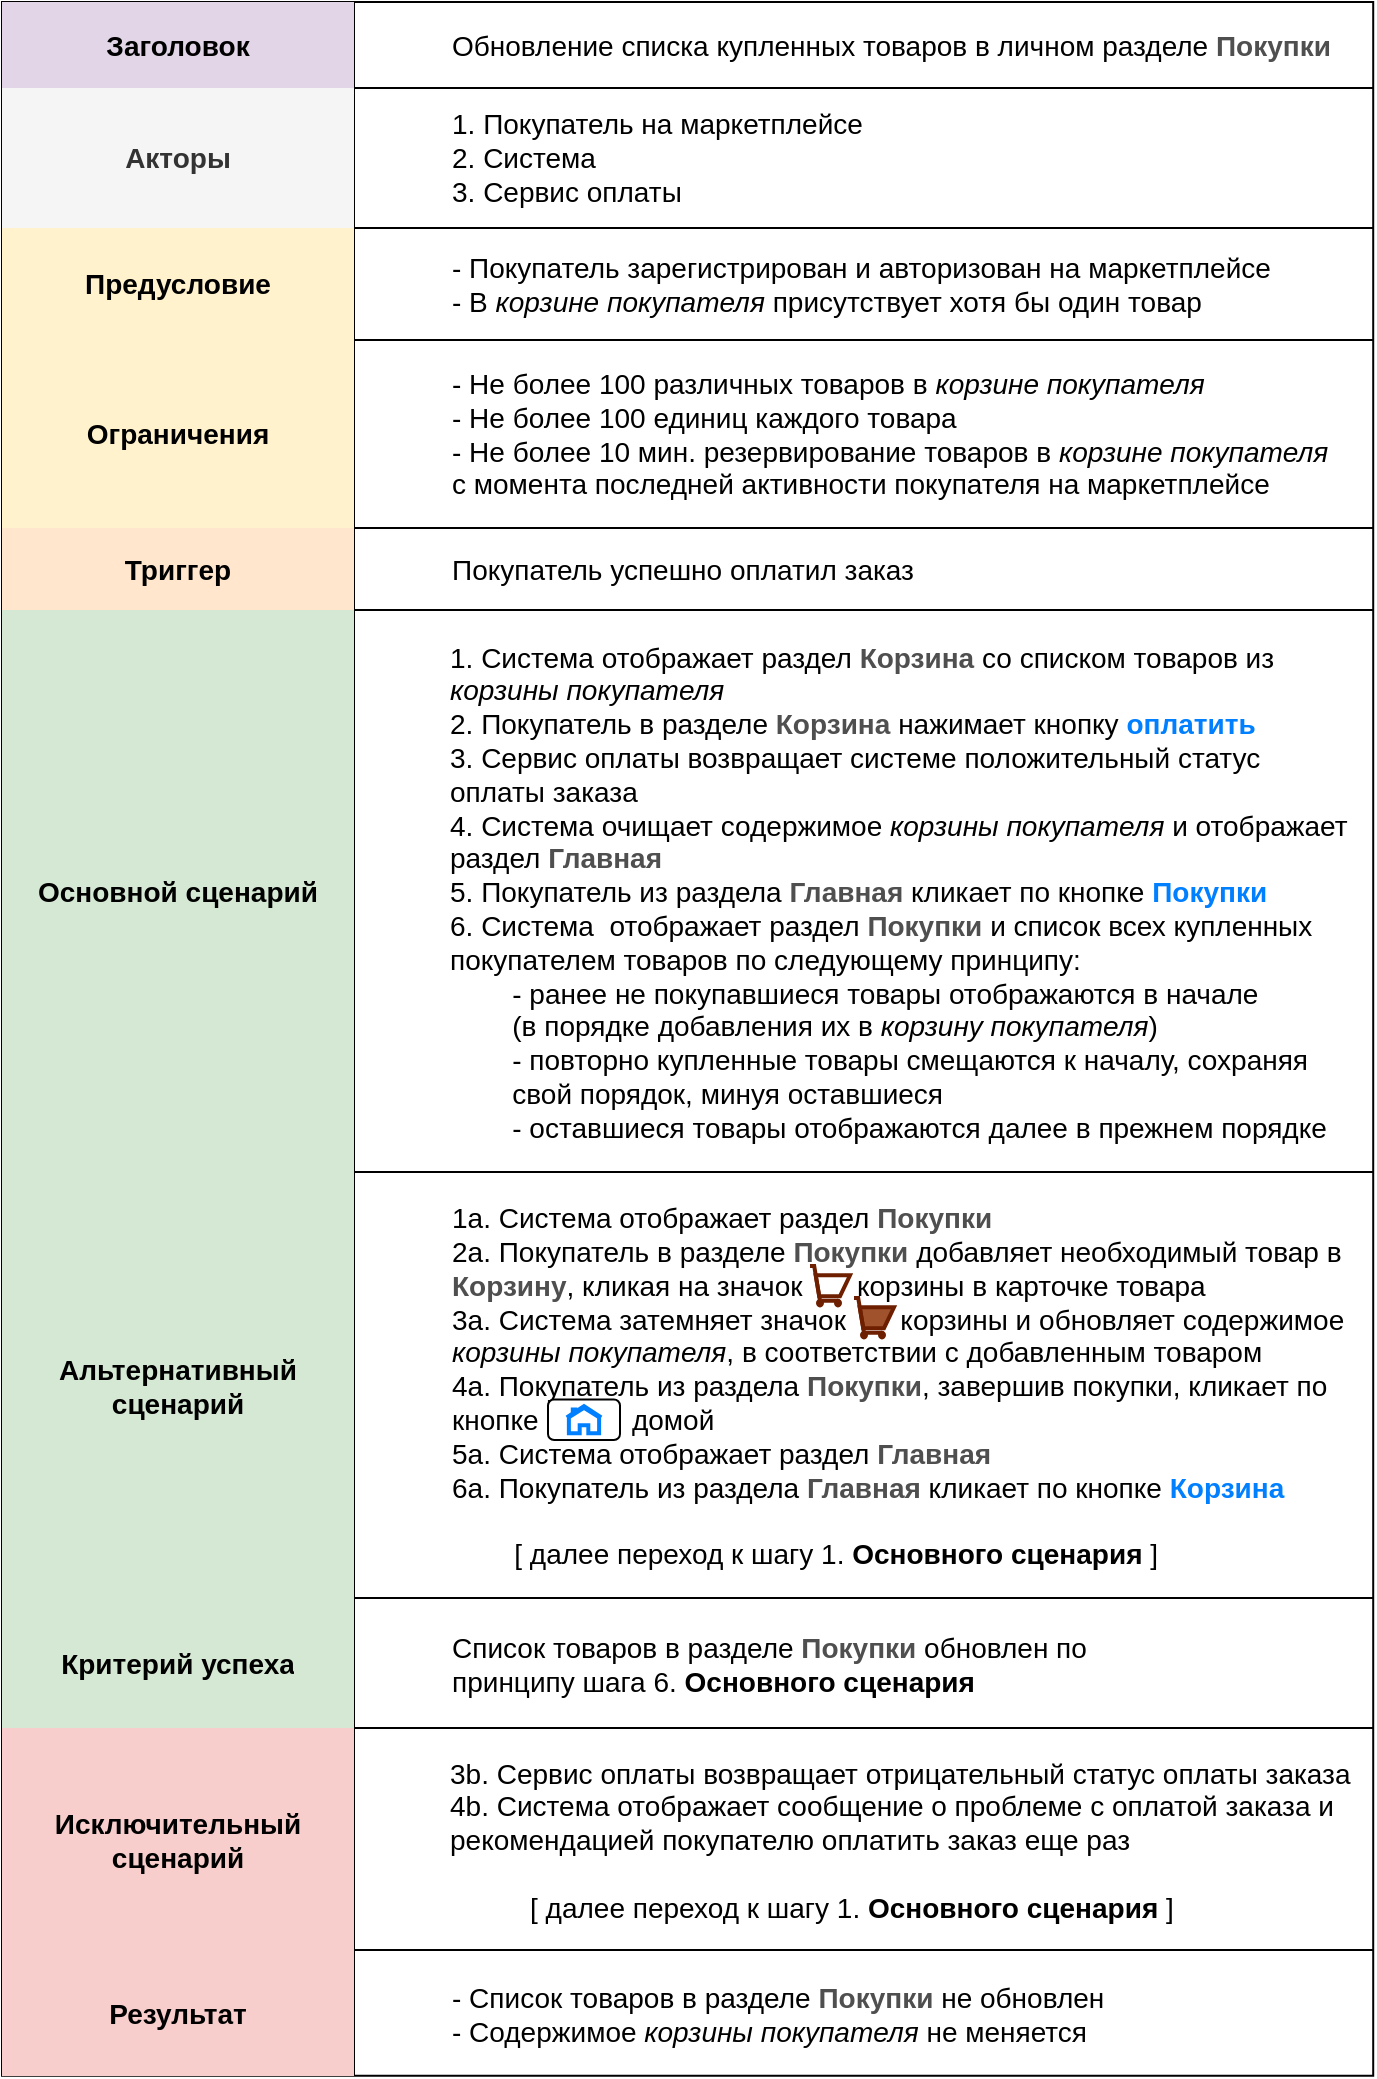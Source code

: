 <mxfile version="24.8.0">
  <diagram id="iSdH8Bf3Pxa846-qju2B" name="Шаблон">
    <mxGraphModel dx="1432" dy="951" grid="0" gridSize="10" guides="1" tooltips="1" connect="1" arrows="1" fold="1" page="1" pageScale="1" pageWidth="827" pageHeight="1169" math="0" shadow="0">
      <root>
        <mxCell id="0" />
        <mxCell id="1" parent="0" />
        <mxCell id="5DFN9uElky3kn-lGwo1o-1" value="" style="shape=table;startSize=0;container=1;collapsible=0;childLayout=tableLayout;" parent="1" vertex="1">
          <mxGeometry x="78" y="58" width="685.603" height="1036.819" as="geometry" />
        </mxCell>
        <mxCell id="5DFN9uElky3kn-lGwo1o-6" value="" style="shape=tableRow;horizontal=0;startSize=0;swimlaneHead=0;swimlaneBody=0;strokeColor=inherit;top=0;left=0;bottom=0;right=0;collapsible=0;dropTarget=0;fillColor=none;points=[[0,0.5],[1,0.5]];portConstraint=eastwest;" parent="5DFN9uElky3kn-lGwo1o-1" vertex="1">
          <mxGeometry width="685.603" height="43" as="geometry" />
        </mxCell>
        <mxCell id="5DFN9uElky3kn-lGwo1o-7" value="&lt;b&gt;&lt;font style=&quot;font-size: 14px;&quot;&gt;Заголовок&lt;/font&gt;&lt;/b&gt;" style="shape=partialRectangle;html=1;whiteSpace=wrap;connectable=0;strokeColor=#9673a6;overflow=hidden;fillColor=#e1d5e7;top=0;left=0;bottom=0;right=0;pointerEvents=1;perimeterSpacing=1;" parent="5DFN9uElky3kn-lGwo1o-6" vertex="1">
          <mxGeometry width="176" height="43" as="geometry">
            <mxRectangle width="176" height="43" as="alternateBounds" />
          </mxGeometry>
        </mxCell>
        <mxCell id="5DFN9uElky3kn-lGwo1o-9" value="&lt;blockquote style=&quot;margin: 0 0 0 40px; border: none; padding: 0px;&quot;&gt;&lt;font style=&quot;font-size: 14px;&quot;&gt;Обновление списка купленных товаров в личном разделе&amp;nbsp;&lt;b&gt;&lt;font style=&quot;font-size: 14px;&quot; color=&quot;#4f4f4f&quot;&gt;Покупки&lt;/font&gt;&lt;/b&gt;&lt;/font&gt;&lt;/blockquote&gt;" style="shape=partialRectangle;html=1;whiteSpace=wrap;connectable=0;strokeColor=inherit;overflow=hidden;fillColor=none;top=0;left=0;bottom=0;right=0;pointerEvents=1;spacingLeft=7;spacingRight=7;align=left;" parent="5DFN9uElky3kn-lGwo1o-6" vertex="1">
          <mxGeometry x="176" width="510" height="43" as="geometry">
            <mxRectangle width="510" height="43" as="alternateBounds" />
          </mxGeometry>
        </mxCell>
        <mxCell id="5DFN9uElky3kn-lGwo1o-10" value="" style="shape=tableRow;horizontal=0;startSize=0;swimlaneHead=0;swimlaneBody=0;strokeColor=inherit;top=0;left=0;bottom=0;right=0;collapsible=0;dropTarget=0;fillColor=none;points=[[0,0.5],[1,0.5]];portConstraint=eastwest;" parent="5DFN9uElky3kn-lGwo1o-1" vertex="1">
          <mxGeometry y="43" width="685.603" height="70" as="geometry" />
        </mxCell>
        <mxCell id="5DFN9uElky3kn-lGwo1o-11" value="&lt;b&gt;&lt;font style=&quot;font-size: 14px;&quot;&gt;Акторы&lt;/font&gt;&lt;/b&gt;" style="shape=partialRectangle;html=1;whiteSpace=wrap;connectable=0;overflow=hidden;top=0;left=0;bottom=0;right=0;pointerEvents=1;fillColor=#f5f5f5;fontColor=#333333;strokeColor=#666666;" parent="5DFN9uElky3kn-lGwo1o-10" vertex="1">
          <mxGeometry width="176" height="70" as="geometry">
            <mxRectangle width="176" height="70" as="alternateBounds" />
          </mxGeometry>
        </mxCell>
        <mxCell id="5DFN9uElky3kn-lGwo1o-13" value="&lt;blockquote style=&quot;margin: 0 0 0 40px; border: none; padding: 0px;&quot;&gt;&lt;span style=&quot;background-color: initial; font-size: 14px;&quot;&gt;1. Покупатель на маркетплейсе&lt;br&gt;&lt;/span&gt;&lt;span style=&quot;background-color: initial; font-size: 14px;&quot;&gt;2. Система&lt;br&gt;&lt;/span&gt;&lt;span style=&quot;background-color: initial; font-size: 14px;&quot;&gt;3. Сервис оплаты&lt;/span&gt;&lt;/blockquote&gt;" style="shape=partialRectangle;html=1;whiteSpace=wrap;connectable=0;strokeColor=inherit;overflow=hidden;fillColor=none;top=0;left=0;bottom=0;right=0;pointerEvents=1;spacingLeft=7;spacingRight=7;align=left;" parent="5DFN9uElky3kn-lGwo1o-10" vertex="1">
          <mxGeometry x="176" width="510" height="70" as="geometry">
            <mxRectangle width="510" height="70" as="alternateBounds" />
          </mxGeometry>
        </mxCell>
        <mxCell id="5DFN9uElky3kn-lGwo1o-14" value="" style="shape=tableRow;horizontal=0;startSize=0;swimlaneHead=0;swimlaneBody=0;strokeColor=inherit;top=0;left=0;bottom=0;right=0;collapsible=0;dropTarget=0;fillColor=none;points=[[0,0.5],[1,0.5]];portConstraint=eastwest;" parent="5DFN9uElky3kn-lGwo1o-1" vertex="1">
          <mxGeometry y="113" width="685.603" height="56" as="geometry" />
        </mxCell>
        <mxCell id="5DFN9uElky3kn-lGwo1o-15" value="&lt;b&gt;&lt;font style=&quot;font-size: 14px;&quot;&gt;Предусловие&lt;/font&gt;&lt;/b&gt;" style="shape=partialRectangle;html=1;whiteSpace=wrap;connectable=0;strokeColor=#d6b656;overflow=hidden;fillColor=#fff2cc;top=0;left=0;bottom=0;right=0;pointerEvents=1;" parent="5DFN9uElky3kn-lGwo1o-14" vertex="1">
          <mxGeometry width="176" height="56" as="geometry">
            <mxRectangle width="176" height="56" as="alternateBounds" />
          </mxGeometry>
        </mxCell>
        <mxCell id="5DFN9uElky3kn-lGwo1o-17" value="&lt;blockquote style=&quot;margin: 0 0 0 40px; border: none; padding: 0px;&quot;&gt;&lt;span style=&quot;background-color: initial; font-size: 14px;&quot;&gt;- Покупатель зарегистрирован и авторизован на маркетплейсе&lt;br&gt;&lt;/span&gt;&lt;span style=&quot;background-color: initial; font-size: 14px;&quot;&gt;- В &lt;i&gt;корзине п&lt;/i&gt;&lt;/span&gt;&lt;span style=&quot;background-color: initial; font-size: 14px;&quot;&gt;&lt;i&gt;окупателя&lt;/i&gt;&amp;nbsp;присутствует хотя бы один товар&lt;/span&gt;&lt;/blockquote&gt;" style="shape=partialRectangle;html=1;whiteSpace=wrap;connectable=0;strokeColor=inherit;overflow=hidden;fillColor=none;top=0;left=0;bottom=0;right=0;pointerEvents=1;spacingLeft=7;spacingRight=7;align=left;" parent="5DFN9uElky3kn-lGwo1o-14" vertex="1">
          <mxGeometry x="176" width="510" height="56" as="geometry">
            <mxRectangle width="510" height="56" as="alternateBounds" />
          </mxGeometry>
        </mxCell>
        <mxCell id="5DFN9uElky3kn-lGwo1o-18" value="" style="shape=tableRow;horizontal=0;startSize=0;swimlaneHead=0;swimlaneBody=0;strokeColor=inherit;top=0;left=0;bottom=0;right=0;collapsible=0;dropTarget=0;fillColor=none;points=[[0,0.5],[1,0.5]];portConstraint=eastwest;" parent="5DFN9uElky3kn-lGwo1o-1" vertex="1">
          <mxGeometry y="169" width="685.603" height="94" as="geometry" />
        </mxCell>
        <mxCell id="5DFN9uElky3kn-lGwo1o-19" value="&lt;b&gt;&lt;font style=&quot;font-size: 14px;&quot;&gt;Ограничения&lt;/font&gt;&lt;/b&gt;" style="shape=partialRectangle;html=1;whiteSpace=wrap;connectable=0;strokeColor=#d6b656;overflow=hidden;fillColor=#fff2cc;top=0;left=0;bottom=0;right=0;pointerEvents=1;perimeterSpacing=1;" parent="5DFN9uElky3kn-lGwo1o-18" vertex="1">
          <mxGeometry width="176" height="94" as="geometry">
            <mxRectangle width="176" height="94" as="alternateBounds" />
          </mxGeometry>
        </mxCell>
        <mxCell id="5DFN9uElky3kn-lGwo1o-21" value="&lt;blockquote style=&quot;margin: 0 0 0 40px; border: none; padding: 0px;&quot;&gt;&lt;span style=&quot;background-color: initial; font-size: 14px;&quot;&gt;- Не более 100 различных товаров в &lt;i&gt;корзине покупателя&lt;/i&gt;&lt;/span&gt;&lt;b style=&quot;background-color: initial; font-size: 14px;&quot;&gt;&lt;font color=&quot;#4f4f4f&quot;&gt;&lt;br&gt;&lt;/font&gt;&lt;/b&gt;&lt;span style=&quot;font-size: 14px; background-color: initial;&quot;&gt;- Не более 100 единиц каждого товара&lt;/span&gt;&lt;/blockquote&gt;&lt;blockquote style=&quot;margin: 0 0 0 40px; border: none; padding: 0px;&quot;&gt;&lt;span style=&quot;font-size: 14px; background-color: initial;&quot;&gt;- Не более 10 мин. резервирование товаров в &lt;i&gt;корзине покупателя&lt;/i&gt;&lt;/span&gt;&lt;/blockquote&gt;&lt;blockquote style=&quot;margin: 0 0 0 40px; border: none; padding: 0px;&quot;&gt;&lt;span style=&quot;font-size: 14px; background-color: initial;&quot;&gt;&lt;i&gt;&lt;/i&gt;с&amp;nbsp;&lt;/span&gt;&lt;span style=&quot;background-color: initial; font-size: 14px;&quot;&gt;момента последней активности покупателя на маркетплейсе&amp;nbsp;&lt;/span&gt;&lt;/blockquote&gt;" style="shape=partialRectangle;html=1;whiteSpace=wrap;connectable=0;strokeColor=inherit;overflow=hidden;fillColor=none;top=0;left=0;bottom=0;right=0;pointerEvents=1;spacingLeft=7;spacingRight=7;align=left;" parent="5DFN9uElky3kn-lGwo1o-18" vertex="1">
          <mxGeometry x="176" width="510" height="94" as="geometry">
            <mxRectangle width="510" height="94" as="alternateBounds" />
          </mxGeometry>
        </mxCell>
        <mxCell id="5DFN9uElky3kn-lGwo1o-22" value="" style="shape=tableRow;horizontal=0;startSize=0;swimlaneHead=0;swimlaneBody=0;strokeColor=inherit;top=0;left=0;bottom=0;right=0;collapsible=0;dropTarget=0;fillColor=none;points=[[0,0.5],[1,0.5]];portConstraint=eastwest;" parent="5DFN9uElky3kn-lGwo1o-1" vertex="1">
          <mxGeometry y="263" width="685.603" height="41" as="geometry" />
        </mxCell>
        <mxCell id="5DFN9uElky3kn-lGwo1o-23" value="&lt;b&gt;&lt;font style=&quot;font-size: 14px;&quot;&gt;Триггер&lt;/font&gt;&lt;/b&gt;" style="shape=partialRectangle;html=1;whiteSpace=wrap;connectable=0;strokeColor=#d79b00;overflow=hidden;fillColor=#ffe6cc;top=0;left=0;bottom=0;right=0;pointerEvents=1;" parent="5DFN9uElky3kn-lGwo1o-22" vertex="1">
          <mxGeometry width="176" height="41" as="geometry">
            <mxRectangle width="176" height="41" as="alternateBounds" />
          </mxGeometry>
        </mxCell>
        <mxCell id="5DFN9uElky3kn-lGwo1o-25" value="&lt;blockquote style=&quot;margin: 0 0 0 40px; border: none; padding: 0px;&quot;&gt;&lt;font style=&quot;font-size: 14px;&quot;&gt;Покупатель успешно оплатил заказ&lt;/font&gt;&lt;/blockquote&gt;" style="shape=partialRectangle;html=1;whiteSpace=wrap;connectable=0;strokeColor=inherit;overflow=hidden;fillColor=none;top=0;left=0;bottom=0;right=0;pointerEvents=1;spacingLeft=7;spacingRight=7;align=left;" parent="5DFN9uElky3kn-lGwo1o-22" vertex="1">
          <mxGeometry x="176" width="510" height="41" as="geometry">
            <mxRectangle width="510" height="41" as="alternateBounds" />
          </mxGeometry>
        </mxCell>
        <mxCell id="5DFN9uElky3kn-lGwo1o-26" value="" style="shape=tableRow;horizontal=0;startSize=0;swimlaneHead=0;swimlaneBody=0;strokeColor=inherit;top=0;left=0;bottom=0;right=0;collapsible=0;dropTarget=0;fillColor=none;points=[[0,0.5],[1,0.5]];portConstraint=eastwest;" parent="5DFN9uElky3kn-lGwo1o-1" vertex="1">
          <mxGeometry y="304" width="685.603" height="281" as="geometry" />
        </mxCell>
        <mxCell id="5DFN9uElky3kn-lGwo1o-27" value="&lt;b&gt;&lt;font style=&quot;font-size: 14px;&quot;&gt;Основной сценарий&lt;/font&gt;&lt;/b&gt;" style="shape=partialRectangle;html=1;whiteSpace=wrap;connectable=0;strokeColor=#82b366;overflow=hidden;fillColor=#d5e8d4;top=0;left=0;bottom=0;right=0;pointerEvents=1;perimeterSpacing=1;" parent="5DFN9uElky3kn-lGwo1o-26" vertex="1">
          <mxGeometry width="176" height="281" as="geometry">
            <mxRectangle width="176" height="281" as="alternateBounds" />
          </mxGeometry>
        </mxCell>
        <mxCell id="5DFN9uElky3kn-lGwo1o-29" value="&lt;blockquote style=&quot;margin: 0 0 0 40px; border: none; padding: 0px;&quot;&gt;&lt;div style=&quot;text-align: left;&quot;&gt;&lt;span style=&quot;background-color: initial; font-size: 14px;&quot;&gt;1. Система отображает раздел&amp;nbsp;&lt;/span&gt;&lt;span style=&quot;background-color: initial; font-size: 14px;&quot;&gt;&lt;b style=&quot;color: rgb(79, 79, 79);&quot;&gt;Корзина&lt;/b&gt;&amp;nbsp;со списком товаров из &lt;i&gt;корзины покупателя&lt;/i&gt;&lt;/span&gt;&lt;/div&gt;&lt;span style=&quot;font-size: 14px; background-color: initial;&quot;&gt;&lt;div style=&quot;text-align: left;&quot;&gt;&lt;span style=&quot;background-color: initial;&quot;&gt;2. Покупатель в&amp;nbsp;&lt;span style=&quot;background-color: initial;&quot;&gt;разделе&amp;nbsp;&lt;/span&gt;&lt;b style=&quot;background-color: initial;&quot;&gt;&lt;font color=&quot;#4f4f4f&quot;&gt;Корзина&amp;nbsp;&lt;/font&gt;&lt;/b&gt;нажимает кнопку &lt;/span&gt;&lt;font style=&quot;background-color: initial;&quot; color=&quot;#007fff&quot;&gt;&lt;b&gt;оплатить&lt;/b&gt;&lt;/font&gt;&lt;/div&gt;&lt;/span&gt;&lt;span style=&quot;background-color: initial; font-size: 14px;&quot;&gt;&lt;div style=&quot;text-align: left;&quot;&gt;&lt;span style=&quot;background-color: initial;&quot;&gt;3. Сервис оплаты возвращает системе положительный статус оплаты заказа&lt;/span&gt;&lt;/div&gt;&lt;/span&gt;&lt;span style=&quot;background-color: initial; font-size: 14px;&quot;&gt;&lt;div style=&quot;text-align: left;&quot;&gt;&lt;span style=&quot;background-color: initial;&quot;&gt;4. Система очищает содержимое &lt;i&gt;корзины покупателя&lt;/i&gt; и отображает раздел&amp;nbsp;&lt;/span&gt;&lt;b style=&quot;background-color: initial;&quot;&gt;&lt;font color=&quot;#4f4f4f&quot;&gt;Главная&lt;/font&gt;&lt;/b&gt;&lt;/div&gt;&lt;div style=&quot;text-align: left;&quot;&gt;&lt;span style=&quot;background-color: initial;&quot;&gt;5. Покупатель из раздела&amp;nbsp;&lt;/span&gt;&lt;font style=&quot;background-color: initial; font-weight: bold;&quot; color=&quot;#4f4f4f&quot;&gt;Главная&amp;nbsp;&lt;/font&gt;&lt;span style=&quot;background-color: initial;&quot;&gt;кликает по кнопке&amp;nbsp;&lt;/span&gt;&lt;b style=&quot;background-color: initial;&quot;&gt;&lt;font color=&quot;#007fff&quot;&gt;Покупки&amp;nbsp;&lt;/font&gt;&lt;/b&gt;&lt;/div&gt;&lt;/span&gt;&lt;span style=&quot;font-size: 14px; background-color: initial;&quot;&gt;&lt;div style=&quot;text-align: left;&quot;&gt;&lt;span style=&quot;background-color: initial;&quot;&gt;6. Система&amp;nbsp; отображает раздел&amp;nbsp;&lt;b&gt;&lt;font color=&quot;#4f4f4f&quot;&gt;Покупки&amp;nbsp;&lt;/font&gt;&lt;/b&gt;и список всех купленных покупателем товаров по следующему принципу:&lt;/span&gt;&lt;span style=&quot;background-color: initial;&quot;&gt;&amp;nbsp;&lt;/span&gt;&lt;/div&gt;&lt;/span&gt;&lt;/blockquote&gt;&lt;blockquote style=&quot;margin: 0 0 0 40px; border: none; padding: 0px;&quot;&gt;&lt;div style=&quot;text-align: left;&quot;&gt;&lt;span style=&quot;background-color: initial; font-size: 14px;&quot;&gt;&lt;span style=&quot;white-space: pre;&quot;&gt;&#x9;&lt;/span&gt;- ранее не покупавшиеся товары отображаются в начале&lt;/span&gt;&lt;/div&gt;&lt;span style=&quot;background-color: initial; font-size: 14px;&quot;&gt;&lt;div style=&quot;text-align: left;&quot;&gt;&lt;span style=&quot;background-color: initial;&quot;&gt;&lt;span style=&quot;white-space: pre;&quot;&gt;&#x9;&lt;/span&gt;(в порядке добавления их в &lt;i&gt;корзину покупателя&lt;/i&gt;&lt;/span&gt;&lt;span style=&quot;background-color: initial;&quot;&gt;)&lt;/span&gt;&lt;span style=&quot;background-color: initial;&quot;&gt;&amp;nbsp;&lt;/span&gt;&lt;/div&gt;&lt;/span&gt;&lt;span style=&quot;background-color: initial; font-size: 14px;&quot;&gt;&lt;div style=&quot;text-align: left;&quot;&gt;&lt;span style=&quot;background-color: initial;&quot;&gt;&lt;span style=&quot;white-space: pre;&quot;&gt;&#x9;&lt;/span&gt;- повторно купленные товары смещаются к началу, сохраняя &lt;span style=&quot;white-space: pre;&quot;&gt;&#x9;&lt;/span&gt;свой порядок, минуя оставшиеся&lt;/span&gt;&lt;/div&gt;&lt;/span&gt;&lt;span style=&quot;background-color: initial; font-size: 14px;&quot;&gt;&lt;div style=&quot;text-align: left;&quot;&gt;&lt;span style=&quot;background-color: initial;&quot;&gt;&lt;span style=&quot;white-space: pre;&quot;&gt;&#x9;&lt;/span&gt;- оставшиеся товары отображаются далее в прежнем порядке&lt;/span&gt;&lt;/div&gt;&lt;/span&gt;&lt;/blockquote&gt;&lt;b style=&quot;background-color: initial; font-size: 14px;&quot;&gt;&lt;div style=&quot;text-align: left;&quot;&gt;&lt;/div&gt;&lt;/b&gt;" style="shape=partialRectangle;html=1;whiteSpace=wrap;connectable=0;strokeColor=inherit;overflow=hidden;fillColor=none;top=0;left=0;bottom=0;right=0;pointerEvents=1;spacingLeft=7;spacingRight=7;" parent="5DFN9uElky3kn-lGwo1o-26" vertex="1">
          <mxGeometry x="176" width="510" height="281" as="geometry">
            <mxRectangle width="510" height="281" as="alternateBounds" />
          </mxGeometry>
        </mxCell>
        <mxCell id="5DFN9uElky3kn-lGwo1o-30" value="" style="shape=tableRow;horizontal=0;startSize=0;swimlaneHead=0;swimlaneBody=0;strokeColor=inherit;top=0;left=0;bottom=0;right=0;collapsible=0;dropTarget=0;fillColor=none;points=[[0,0.5],[1,0.5]];portConstraint=eastwest;" parent="5DFN9uElky3kn-lGwo1o-1" vertex="1">
          <mxGeometry y="585" width="685.603" height="213" as="geometry" />
        </mxCell>
        <mxCell id="5DFN9uElky3kn-lGwo1o-31" value="&lt;b&gt;&lt;font style=&quot;font-size: 14px;&quot;&gt;Альтернативный сценарий&lt;/font&gt;&lt;/b&gt;" style="shape=partialRectangle;html=1;whiteSpace=wrap;connectable=0;strokeColor=#82b366;overflow=hidden;fillColor=#d5e8d4;top=0;left=0;bottom=0;right=0;pointerEvents=1;perimeterSpacing=1;" parent="5DFN9uElky3kn-lGwo1o-30" vertex="1">
          <mxGeometry width="176" height="213" as="geometry">
            <mxRectangle width="176" height="213" as="alternateBounds" />
          </mxGeometry>
        </mxCell>
        <mxCell id="5DFN9uElky3kn-lGwo1o-33" value="&lt;blockquote style=&quot;margin: 0 0 0 40px; border: none; padding: 0px;&quot;&gt;&lt;font style=&quot;font-size: 14px;&quot;&gt;&lt;span style=&quot;background-color: initial;&quot;&gt;1a. Система отображает раздел&amp;nbsp;&lt;font color=&quot;#4f4f4f&quot;&gt;&lt;b&gt;Покупки&lt;/b&gt;&lt;/font&gt;&lt;/span&gt;&lt;/font&gt;&lt;/blockquote&gt;&lt;blockquote style=&quot;margin: 0 0 0 40px; border: none; padding: 0px;&quot;&gt;&lt;font style=&quot;font-size: 14px;&quot;&gt;&lt;span style=&quot;background-color: initial;&quot;&gt;2a. Покупатель в&amp;nbsp;&lt;/span&gt;&lt;/font&gt;&lt;span style=&quot;background-color: initial; font-size: 14px;&quot;&gt;разделе&amp;nbsp;&lt;/span&gt;&lt;font style=&quot;background-color: initial; font-size: 14px;&quot; color=&quot;#4f4f4f&quot;&gt;&lt;b&gt;Покупки&amp;nbsp;&lt;/b&gt;&lt;/font&gt;&lt;span style=&quot;background-color: initial; font-size: 14px;&quot;&gt;добавляет необходимый товар в &lt;/span&gt;&lt;b style=&quot;background-color: initial; font-size: 14px;&quot;&gt;&lt;font color=&quot;#4f4f4f&quot;&gt;Корзину&lt;/font&gt;&lt;/b&gt;&lt;span style=&quot;background-color: initial; font-size: 14px;&quot;&gt;, кликая на значок&amp;nbsp; &amp;nbsp; &amp;nbsp; &amp;nbsp;корзины в карточке товара&amp;nbsp;&lt;/span&gt;&lt;/blockquote&gt;&lt;blockquote style=&quot;margin: 0 0 0 40px; border: none; padding: 0px;&quot;&gt;&lt;font style=&quot;font-size: 14px;&quot;&gt;&lt;span style=&quot;background-color: initial;&quot;&gt;3a. Система&amp;nbsp;&lt;/span&gt;&lt;/font&gt;&lt;span style=&quot;font-size: 14px; background-color: initial;&quot;&gt;затемняет значок&amp;nbsp; &amp;nbsp; &amp;nbsp; &amp;nbsp;корзины&lt;/span&gt;&lt;span style=&quot;font-size: 14px; background-color: initial;&quot;&gt;&amp;nbsp;и&amp;nbsp;&lt;/span&gt;&lt;span style=&quot;background-color: initial; font-size: 14px;&quot;&gt;обновляет содержимое &lt;i&gt;корзины покупателя&lt;/i&gt;&lt;/span&gt;&lt;font style=&quot;background-color: initial; font-size: 14px;&quot;&gt;, в соответствии с добавленным товаром&lt;/font&gt;&lt;span style=&quot;background-color: initial; font-size: 14px;&quot;&gt;&amp;nbsp;&lt;/span&gt;&lt;/blockquote&gt;&lt;blockquote style=&quot;margin: 0 0 0 40px; border: none; padding: 0px;&quot;&gt;&lt;font style=&quot;font-size: 14px;&quot;&gt;&lt;span style=&quot;background-color: initial;&quot;&gt;4a. Покупатель&amp;nbsp;&lt;/span&gt;&lt;span style=&quot;background-color: initial;&quot;&gt;из&amp;nbsp;&lt;/span&gt;&lt;span style=&quot;background-color: initial;&quot;&gt;раздела&amp;nbsp;&lt;/span&gt;&lt;font style=&quot;background-color: initial;&quot; color=&quot;#4f4f4f&quot;&gt;&lt;b&gt;Покупки&lt;/b&gt;&lt;/font&gt;&lt;span style=&quot;background-color: initial;&quot;&gt;, завершив покупки, кликает&amp;nbsp;&lt;/span&gt;&lt;span style=&quot;background-color: initial;&quot;&gt;по кнопке&amp;nbsp; &amp;nbsp; &amp;nbsp;&lt;/span&gt;&lt;/font&gt;&lt;span style=&quot;background-color: initial; font-size: 14px;&quot;&gt;&amp;nbsp; &amp;nbsp; &amp;nbsp; &amp;nbsp;домой&lt;/span&gt;&lt;/blockquote&gt;&lt;blockquote style=&quot;margin: 0 0 0 40px; border: none; padding: 0px;&quot;&gt;&lt;font style=&quot;font-size: 14px;&quot;&gt;&lt;span style=&quot;background-color: initial;&quot;&gt;5a. Система отображает раздел&lt;/span&gt;&lt;span style=&quot;background-color: initial;&quot;&gt;&amp;nbsp;&lt;/span&gt;&lt;b style=&quot;background-color: initial;&quot;&gt;&lt;font color=&quot;#4f4f4f&quot;&gt;Главная&lt;/font&gt;&lt;/b&gt;&lt;/font&gt;&lt;/blockquote&gt;&lt;blockquote style=&quot;margin: 0 0 0 40px; border: none; padding: 0px;&quot;&gt;&lt;font style=&quot;font-size: 14px;&quot;&gt;&lt;div&gt;&lt;span style=&quot;background-color: initial;&quot;&gt;6a. Покупатель из раздела&amp;nbsp;&lt;/span&gt;&lt;font style=&quot;background-color: initial; font-weight: bold;&quot; color=&quot;#4f4f4f&quot;&gt;Главная&amp;nbsp;&lt;/font&gt;&lt;span style=&quot;background-color: initial;&quot;&gt;кликает по кнопке&amp;nbsp;&lt;/span&gt;&lt;b style=&quot;background-color: initial;&quot;&gt;&lt;font color=&quot;#007fff&quot;&gt;Корзина&lt;/font&gt;&lt;/b&gt;&lt;/div&gt;&lt;div&gt;&lt;br&gt;&lt;/div&gt;&lt;/font&gt;&lt;/blockquote&gt;&lt;blockquote style=&quot;margin: 0 0 0 40px; border: none; padding: 0px;&quot;&gt;&lt;font style=&quot;font-size: 14px;&quot;&gt;&lt;span style=&quot;white-space: pre;&quot;&gt;&#x9;&lt;/span&gt;[ далее переход к шагу 1.&lt;b&gt; Основного сценария&amp;nbsp;&lt;/b&gt;]&lt;/font&gt;&lt;/blockquote&gt;" style="shape=partialRectangle;html=1;whiteSpace=wrap;connectable=0;strokeColor=inherit;overflow=hidden;fillColor=none;top=0;left=0;bottom=0;right=0;pointerEvents=1;align=left;spacingLeft=7;spacingRight=7;" parent="5DFN9uElky3kn-lGwo1o-30" vertex="1">
          <mxGeometry x="176" width="510" height="213" as="geometry">
            <mxRectangle width="510" height="213" as="alternateBounds" />
          </mxGeometry>
        </mxCell>
        <mxCell id="WLq3XIUO8xX3mYDwe5wm-9" style="shape=tableRow;horizontal=0;startSize=0;swimlaneHead=0;swimlaneBody=0;strokeColor=inherit;top=0;left=0;bottom=0;right=0;collapsible=0;dropTarget=0;fillColor=none;points=[[0,0.5],[1,0.5]];portConstraint=eastwest;" vertex="1" parent="5DFN9uElky3kn-lGwo1o-1">
          <mxGeometry y="798" width="685.603" height="65" as="geometry" />
        </mxCell>
        <mxCell id="WLq3XIUO8xX3mYDwe5wm-10" value="&lt;b&gt;&lt;font style=&quot;font-size: 14px;&quot;&gt;Критерий успеха&lt;/font&gt;&lt;/b&gt;" style="shape=partialRectangle;html=1;whiteSpace=wrap;connectable=0;strokeColor=#82b366;overflow=hidden;fillColor=#d5e8d4;top=0;left=0;bottom=0;right=0;pointerEvents=1;perimeterSpacing=1;" vertex="1" parent="WLq3XIUO8xX3mYDwe5wm-9">
          <mxGeometry width="176" height="65" as="geometry">
            <mxRectangle width="176" height="65" as="alternateBounds" />
          </mxGeometry>
        </mxCell>
        <mxCell id="WLq3XIUO8xX3mYDwe5wm-11" value="&lt;blockquote style=&quot;margin: 0 0 0 40px; border: none; padding: 0px;&quot;&gt;&lt;font style=&quot;font-size: 14px;&quot;&gt;Список товаров в разделе &lt;b&gt;&lt;font color=&quot;#4f4f4f&quot;&gt;Покупки&lt;/font&gt;&lt;/b&gt; обновлен по&amp;nbsp;&lt;/font&gt;&lt;/blockquote&gt;&lt;blockquote style=&quot;margin: 0 0 0 40px; border: none; padding: 0px;&quot;&gt;&lt;font style=&quot;font-size: 14px;&quot;&gt;принципу&amp;nbsp;&lt;/font&gt;&lt;span style=&quot;font-size: 14px; background-color: initial;&quot;&gt;шага 6. &lt;/span&gt;&lt;b style=&quot;font-size: 14px; background-color: initial;&quot;&gt;Основного сценария&lt;/b&gt;&lt;/blockquote&gt;" style="shape=partialRectangle;html=1;whiteSpace=wrap;connectable=0;strokeColor=inherit;overflow=hidden;fillColor=none;top=0;left=0;bottom=0;right=0;pointerEvents=1;align=left;spacingLeft=7;spacingRight=7;" vertex="1" parent="WLq3XIUO8xX3mYDwe5wm-9">
          <mxGeometry x="176" width="510" height="65" as="geometry">
            <mxRectangle width="510" height="65" as="alternateBounds" />
          </mxGeometry>
        </mxCell>
        <mxCell id="5DFN9uElky3kn-lGwo1o-34" value="" style="shape=tableRow;horizontal=0;startSize=0;swimlaneHead=0;swimlaneBody=0;strokeColor=inherit;top=0;left=0;bottom=0;right=0;collapsible=0;dropTarget=0;fillColor=none;points=[[0,0.5],[1,0.5]];portConstraint=eastwest;" parent="5DFN9uElky3kn-lGwo1o-1" vertex="1">
          <mxGeometry y="863" width="685.603" height="111" as="geometry" />
        </mxCell>
        <mxCell id="5DFN9uElky3kn-lGwo1o-35" value="&lt;b&gt;&lt;font style=&quot;font-size: 14px;&quot;&gt;Исключительный сценарий&lt;/font&gt;&lt;/b&gt;" style="shape=partialRectangle;html=1;whiteSpace=wrap;connectable=0;strokeColor=#b85450;overflow=hidden;fillColor=#f8cecc;top=0;left=0;bottom=0;right=0;pointerEvents=1;perimeterSpacing=1;" parent="5DFN9uElky3kn-lGwo1o-34" vertex="1">
          <mxGeometry width="176" height="111" as="geometry">
            <mxRectangle width="176" height="111" as="alternateBounds" />
          </mxGeometry>
        </mxCell>
        <mxCell id="5DFN9uElky3kn-lGwo1o-37" value="&lt;blockquote style=&quot;margin: 0 0 0 40px; border: none; padding: 0px;&quot;&gt;&lt;div style=&quot;text-align: left; font-size: 14px;&quot;&gt;&lt;span style=&quot;background-color: initial;&quot;&gt;&lt;font style=&quot;font-size: 14px;&quot;&gt;3b.&amp;nbsp;&lt;/font&gt;&lt;/span&gt;&lt;span style=&quot;background-color: initial;&quot;&gt;Сервис оплаты возвращает отрицательный статус оплаты заказа&lt;/span&gt;&lt;/div&gt;&lt;div style=&quot;text-align: left; font-size: 14px;&quot;&gt;&lt;span style=&quot;background-color: initial;&quot;&gt;4b. Система отображает сообщение о проблеме с оплатой заказа и рекомендацией покупателю оплатить заказ еще раз&lt;/span&gt;&lt;/div&gt;&lt;div style=&quot;text-align: left; font-size: 14px;&quot;&gt;&lt;span style=&quot;background-color: initial;&quot;&gt;&lt;br&gt;&lt;/span&gt;&lt;/div&gt;&lt;/blockquote&gt;&lt;blockquote style=&quot;margin: 0 0 0 40px; border: none; padding: 0px;&quot;&gt;&lt;blockquote style=&quot;margin: 0 0 0 40px; border: none; padding: 0px;&quot;&gt;&lt;div style=&quot;text-align: left; font-size: 14px;&quot;&gt;[ далее переход к шагу 1.&lt;b&gt;&amp;nbsp;Основного сценария&amp;nbsp;&lt;/b&gt;]&lt;/div&gt;&lt;/blockquote&gt;&lt;/blockquote&gt;" style="shape=partialRectangle;html=1;whiteSpace=wrap;connectable=0;strokeColor=inherit;overflow=hidden;fillColor=none;top=0;left=0;bottom=0;right=0;pointerEvents=1;spacingLeft=7;spacingRight=7;" parent="5DFN9uElky3kn-lGwo1o-34" vertex="1">
          <mxGeometry x="176" width="510" height="111" as="geometry">
            <mxRectangle width="510" height="111" as="alternateBounds" />
          </mxGeometry>
        </mxCell>
        <mxCell id="WLq3XIUO8xX3mYDwe5wm-12" style="shape=tableRow;horizontal=0;startSize=0;swimlaneHead=0;swimlaneBody=0;strokeColor=inherit;top=0;left=0;bottom=0;right=0;collapsible=0;dropTarget=0;fillColor=none;points=[[0,0.5],[1,0.5]];portConstraint=eastwest;" vertex="1" parent="5DFN9uElky3kn-lGwo1o-1">
          <mxGeometry y="974" width="685.603" height="63" as="geometry" />
        </mxCell>
        <mxCell id="WLq3XIUO8xX3mYDwe5wm-13" value="&lt;b&gt;&lt;font style=&quot;font-size: 14px;&quot;&gt;Результат&lt;/font&gt;&lt;/b&gt;" style="shape=partialRectangle;html=1;whiteSpace=wrap;connectable=0;strokeColor=#b85450;overflow=hidden;fillColor=#f8cecc;top=0;left=0;bottom=0;right=0;pointerEvents=1;perimeterSpacing=1;" vertex="1" parent="WLq3XIUO8xX3mYDwe5wm-12">
          <mxGeometry width="176" height="63" as="geometry">
            <mxRectangle width="176" height="63" as="alternateBounds" />
          </mxGeometry>
        </mxCell>
        <mxCell id="WLq3XIUO8xX3mYDwe5wm-14" value="&lt;blockquote style=&quot;margin: 0 0 0 40px; border: none; padding: 0px;&quot;&gt;&lt;span style=&quot;font-size: 14px;&quot;&gt;- Список товаров в разделе&amp;nbsp;&lt;/span&gt;&lt;b style=&quot;font-size: 14px;&quot;&gt;&lt;font color=&quot;#4f4f4f&quot;&gt;Покупки&lt;/font&gt;&lt;/b&gt;&lt;span style=&quot;font-size: 14px;&quot;&gt;&amp;nbsp;не обновлен&lt;/span&gt;&lt;span style=&quot;font-size: 14px; background-color: initial;&quot;&gt;&amp;nbsp;&lt;/span&gt;&lt;/blockquote&gt;&lt;blockquote style=&quot;margin: 0 0 0 40px; border: none; padding: 0px;&quot;&gt;&lt;span style=&quot;font-size: 14px; background-color: initial;&quot;&gt;- Содержимое&amp;nbsp;&lt;/span&gt;&lt;i style=&quot;background-color: initial; font-size: 14px;&quot;&gt;корзины покупателя&lt;/i&gt;&lt;span style=&quot;background-color: initial; font-size: 14px;&quot;&gt;&amp;nbsp;не меняется&amp;nbsp;&lt;/span&gt;&lt;/blockquote&gt;" style="shape=partialRectangle;html=1;whiteSpace=wrap;connectable=0;strokeColor=inherit;overflow=hidden;fillColor=none;top=0;left=0;bottom=0;right=0;pointerEvents=1;spacingLeft=7;spacingRight=7;align=left;" vertex="1" parent="WLq3XIUO8xX3mYDwe5wm-12">
          <mxGeometry x="176" width="510" height="63" as="geometry">
            <mxRectangle width="510" height="63" as="alternateBounds" />
          </mxGeometry>
        </mxCell>
        <mxCell id="WLq3XIUO8xX3mYDwe5wm-1" value="" style="html=1;verticalLabelPosition=bottom;align=center;labelBackgroundColor=#ffffff;verticalAlign=top;strokeWidth=2;strokeColor=#6D1F00;shadow=0;dashed=0;shape=mxgraph.ios7.icons.shopping_cart;fillColor=none;fontColor=#ffffff;" vertex="1" parent="1">
          <mxGeometry x="482.0" y="690" width="20" height="19.7" as="geometry" />
        </mxCell>
        <mxCell id="WLq3XIUO8xX3mYDwe5wm-2" value="" style="html=1;verticalLabelPosition=bottom;align=center;labelBackgroundColor=#ffffff;verticalAlign=top;strokeWidth=2;strokeColor=#6D1F00;shadow=0;dashed=0;shape=mxgraph.ios7.icons.shopping_cart;fillColor=#a0522d;fontColor=#ffffff;" vertex="1" parent="1">
          <mxGeometry x="504.0" y="706.0" width="20" height="19.7" as="geometry" />
        </mxCell>
        <mxCell id="WLq3XIUO8xX3mYDwe5wm-3" value="" style="group" vertex="1" connectable="0" parent="1">
          <mxGeometry x="351" y="750" width="36" height="27" as="geometry" />
        </mxCell>
        <mxCell id="WLq3XIUO8xX3mYDwe5wm-4" value="" style="rounded=1;whiteSpace=wrap;html=1;" vertex="1" parent="WLq3XIUO8xX3mYDwe5wm-3">
          <mxGeometry y="6.75" width="36" height="20.25" as="geometry" />
        </mxCell>
        <mxCell id="WLq3XIUO8xX3mYDwe5wm-5" value="" style="html=1;verticalLabelPosition=bottom;align=center;labelBackgroundColor=#ffffff;verticalAlign=top;strokeWidth=2;strokeColor=#007FFF;shadow=0;dashed=0;shape=mxgraph.ios7.icons.home;" vertex="1" parent="WLq3XIUO8xX3mYDwe5wm-3">
          <mxGeometry x="9.36" y="10.125" width="17.28" height="13.5" as="geometry" />
        </mxCell>
      </root>
    </mxGraphModel>
  </diagram>
</mxfile>
